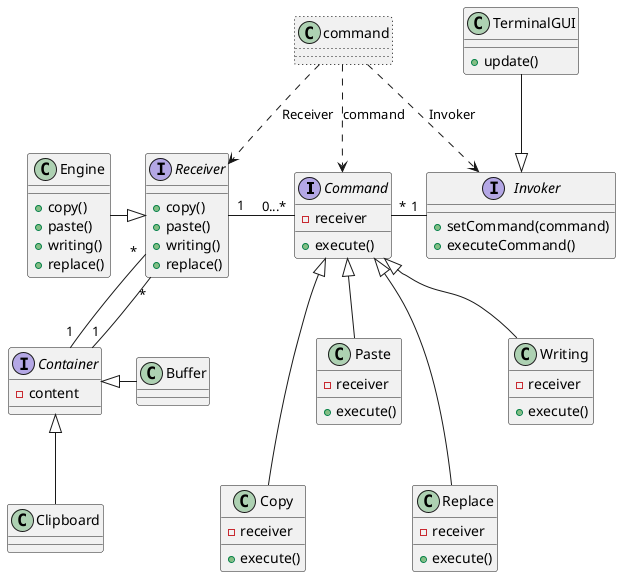 @startuml
'https://plantuml.com/class-diagram


interface Command {
    - receiver
    + execute()
}

interface Invoker {
    + setCommand(command)
    + executeCommand()
}

interface Container {
    - content
}

interface Receiver {
    + copy()
    + paste()
    + writing()
    + replace()
}

class TerminalGUI {
    + update()
}

class Engine {
    + copy()
    + paste()
    + writing()
    + replace()
}

class Writing {
    - receiver
    + execute()
}

class Copy {
    - receiver
    + execute()
}

class Paste {
    - receiver
    + execute()
}

class Replace {
    - receiver
    + execute()
}

class Clipboard {}

class Buffer {}

class command #line.dotted

command ..> Invoker : Invoker
command ..> Receiver : Receiver
command ..> Command : command

Receiver "1"-"0...*" Command
Receiver "*"-down-"1" Container
Receiver "*"--down"1" Container

Clipboard -up-|> Container
Buffer -left|> Container


Engine -|> Receiver

Invoker "1"--left"*" Command

Writing -up-|> Command
Copy --up-|> Command
Paste -up-|> Command
Replace --up-|> Command

TerminalGUI --|> Invoker

@enduml